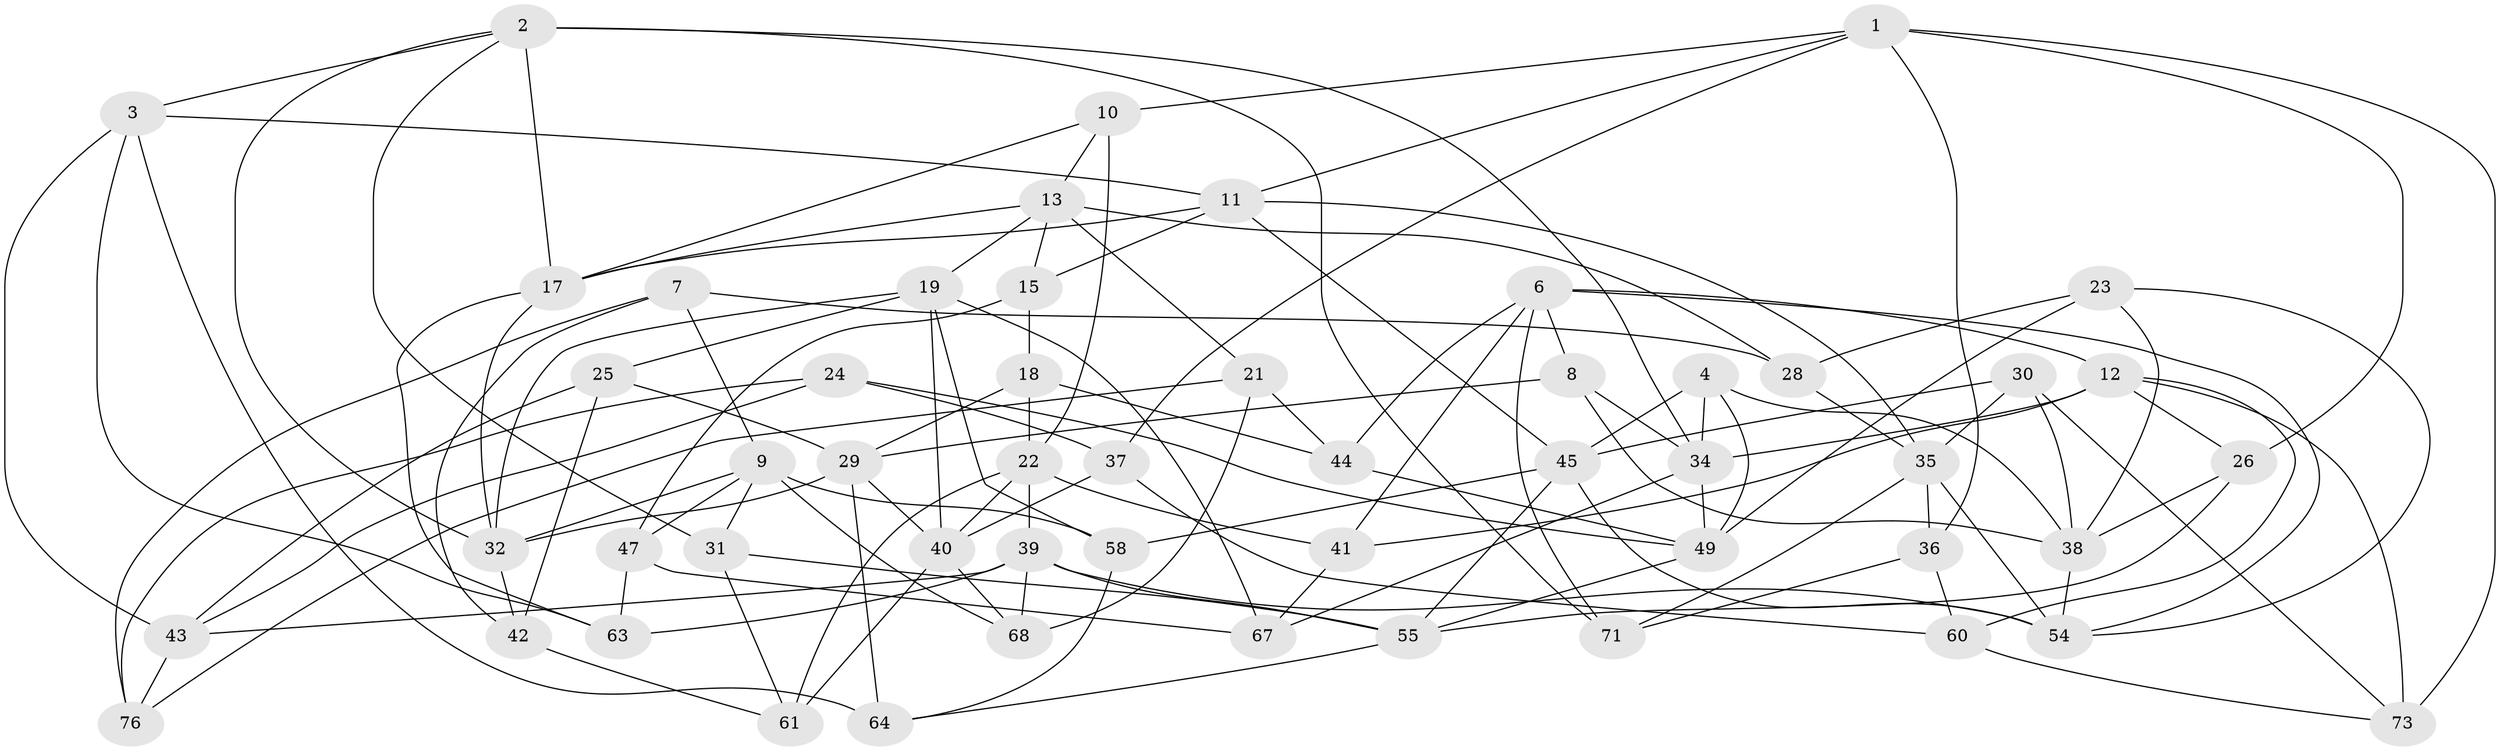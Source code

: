 // Generated by graph-tools (version 1.1) at 2025/52/02/27/25 19:52:34]
// undirected, 53 vertices, 128 edges
graph export_dot {
graph [start="1"]
  node [color=gray90,style=filled];
  1 [super="+14"];
  2 [super="+5"];
  3 [super="+27"];
  4;
  6 [super="+74"];
  7;
  8;
  9 [super="+16"];
  10;
  11 [super="+46"];
  12 [super="+33"];
  13 [super="+57"];
  15;
  17 [super="+59"];
  18;
  19 [super="+20"];
  21;
  22 [super="+51"];
  23;
  24;
  25;
  26;
  28;
  29 [super="+66"];
  30;
  31;
  32 [super="+70"];
  34 [super="+48"];
  35 [super="+53"];
  36;
  37;
  38 [super="+50"];
  39 [super="+69"];
  40 [super="+75"];
  41;
  42;
  43 [super="+65"];
  44;
  45 [super="+52"];
  47;
  49 [super="+56"];
  54 [super="+62"];
  55 [super="+72"];
  58;
  60;
  61;
  63;
  64;
  67;
  68;
  71;
  73;
  76;
  1 -- 73;
  1 -- 26;
  1 -- 11;
  1 -- 10;
  1 -- 36;
  1 -- 37;
  2 -- 34;
  2 -- 32;
  2 -- 31;
  2 -- 17;
  2 -- 3;
  2 -- 71;
  3 -- 63;
  3 -- 43 [weight=2];
  3 -- 11;
  3 -- 64;
  4 -- 38;
  4 -- 49;
  4 -- 34;
  4 -- 45;
  6 -- 44;
  6 -- 12;
  6 -- 71;
  6 -- 8;
  6 -- 41;
  6 -- 54;
  7 -- 76;
  7 -- 28;
  7 -- 42;
  7 -- 9;
  8 -- 29;
  8 -- 38;
  8 -- 34;
  9 -- 31;
  9 -- 58;
  9 -- 32;
  9 -- 68;
  9 -- 47;
  10 -- 17;
  10 -- 22;
  10 -- 13;
  11 -- 35;
  11 -- 45;
  11 -- 17;
  11 -- 15;
  12 -- 26;
  12 -- 60;
  12 -- 73;
  12 -- 34;
  12 -- 41;
  13 -- 28;
  13 -- 17;
  13 -- 19;
  13 -- 21;
  13 -- 15;
  15 -- 47;
  15 -- 18;
  17 -- 63;
  17 -- 32;
  18 -- 44;
  18 -- 22;
  18 -- 29;
  19 -- 67;
  19 -- 25;
  19 -- 40;
  19 -- 32;
  19 -- 58;
  21 -- 44;
  21 -- 68;
  21 -- 76;
  22 -- 41;
  22 -- 40;
  22 -- 61;
  22 -- 39;
  23 -- 28;
  23 -- 38;
  23 -- 54;
  23 -- 49;
  24 -- 76;
  24 -- 49;
  24 -- 37;
  24 -- 43;
  25 -- 43;
  25 -- 42;
  25 -- 29;
  26 -- 55;
  26 -- 38;
  28 -- 35;
  29 -- 64;
  29 -- 32;
  29 -- 40;
  30 -- 45;
  30 -- 38;
  30 -- 73;
  30 -- 35;
  31 -- 61;
  31 -- 55;
  32 -- 42;
  34 -- 49;
  34 -- 67;
  35 -- 71;
  35 -- 54;
  35 -- 36;
  36 -- 71;
  36 -- 60;
  37 -- 40;
  37 -- 60;
  38 -- 54;
  39 -- 68;
  39 -- 55;
  39 -- 43;
  39 -- 63;
  39 -- 54;
  40 -- 68;
  40 -- 61;
  41 -- 67;
  42 -- 61;
  43 -- 76;
  44 -- 49;
  45 -- 58;
  45 -- 54;
  45 -- 55;
  47 -- 67;
  47 -- 63;
  49 -- 55;
  55 -- 64;
  58 -- 64;
  60 -- 73;
}
